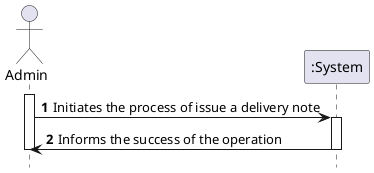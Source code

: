 @startuml
autonumber
hide footbox

actor "Admin" as ADMIN

participant ":System" as SYST

activate ADMIN

ADMIN -> SYST : Initiates the process of issue a delivery note
activate SYST
SYST -> ADMIN : Informs the success of the operation
deactivate SYST
deactivate ADMIN

@enduml